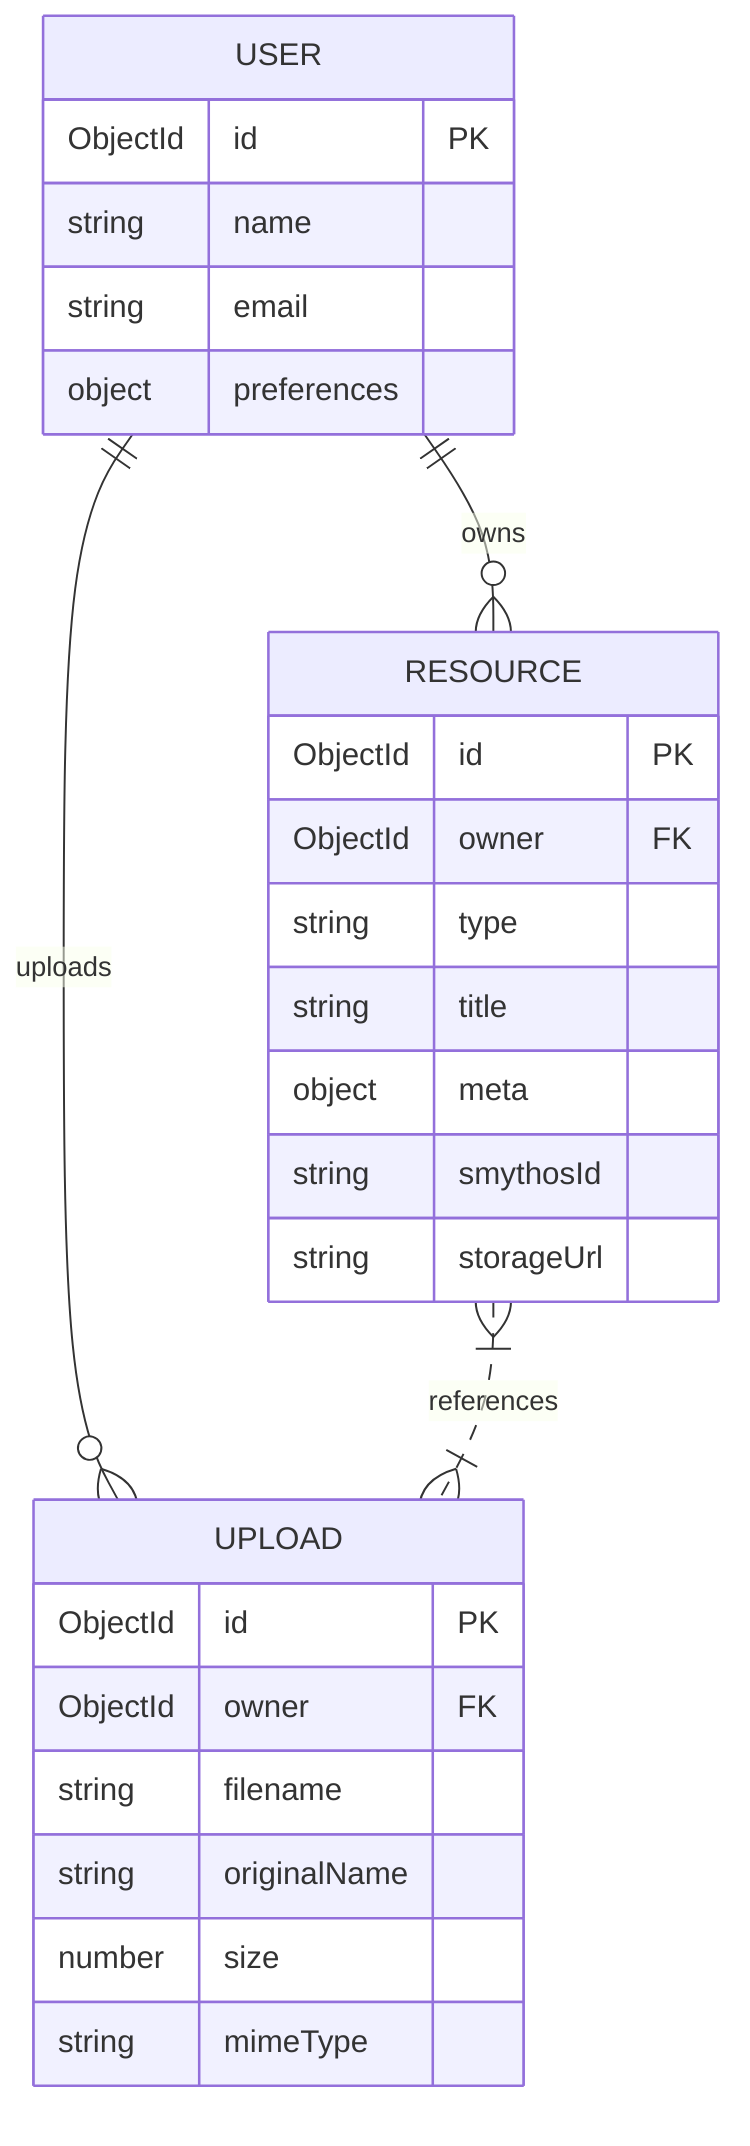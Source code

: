 erDiagram
    USER ||--o{ RESOURCE : owns
    USER ||--o{ UPLOAD : uploads
    RESOURCE }|..|{ UPLOAD : references

    USER {
      ObjectId id PK
      string name
      string email
      object preferences
    }
    RESOURCE {
      ObjectId id PK
      ObjectId owner FK
      string type
      string title
      object meta
      string smythosId
      string storageUrl
    }
    UPLOAD {
      ObjectId id PK
      ObjectId owner FK
      string filename
      string originalName
      number size
      string mimeType
    }